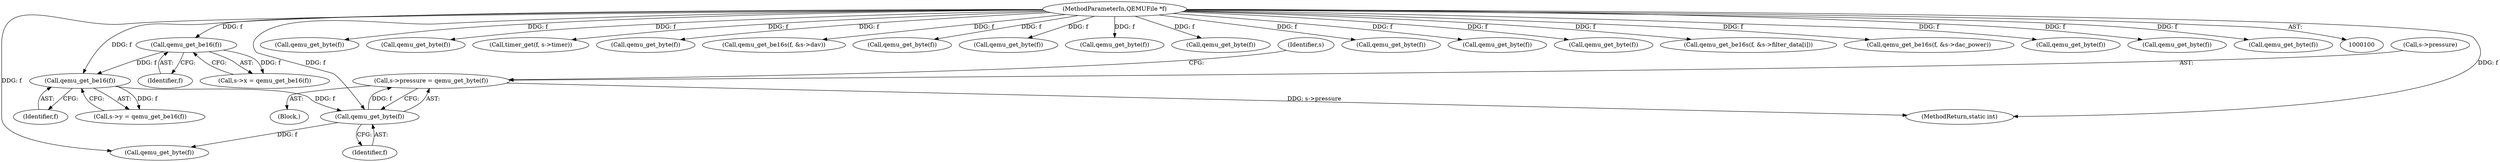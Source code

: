 digraph "0_qemu_5193be3be35f29a35bc465036cd64ad60d43385f@pointer" {
"1000129" [label="(Call,s->pressure = qemu_get_byte(f))"];
"1000133" [label="(Call,qemu_get_byte(f))"];
"1000127" [label="(Call,qemu_get_be16(f))"];
"1000121" [label="(Call,qemu_get_be16(f))"];
"1000101" [label="(MethodParameterIn,QEMUFile *f)"];
"1000347" [label="(MethodReturn,static int)"];
"1000137" [label="(Identifier,s)"];
"1000238" [label="(Call,qemu_get_byte(f))"];
"1000261" [label="(Call,qemu_get_byte(f))"];
"1000171" [label="(Call,timer_get(f, s->timer))"];
"1000121" [label="(Call,qemu_get_be16(f))"];
"1000151" [label="(Call,qemu_get_byte(f))"];
"1000129" [label="(Call,s->pressure = qemu_get_byte(f))"];
"1000165" [label="(Call,qemu_get_be16s(f, &s->dav))"];
"1000122" [label="(Identifier,f)"];
"1000127" [label="(Call,qemu_get_be16(f))"];
"1000101" [label="(MethodParameterIn,QEMUFile *f)"];
"1000180" [label="(Call,qemu_get_byte(f))"];
"1000192" [label="(Call,qemu_get_byte(f))"];
"1000157" [label="(Call,qemu_get_byte(f))"];
"1000296" [label="(Call,qemu_get_byte(f))"];
"1000139" [label="(Call,qemu_get_byte(f))"];
"1000163" [label="(Call,qemu_get_byte(f))"];
"1000284" [label="(Call,qemu_get_byte(f))"];
"1000186" [label="(Call,qemu_get_byte(f))"];
"1000313" [label="(Call,qemu_get_be16s(f, &s->filter_data[i]))"];
"1000104" [label="(Block,)"];
"1000128" [label="(Identifier,f)"];
"1000123" [label="(Call,s->y = qemu_get_be16(f))"];
"1000133" [label="(Call,qemu_get_byte(f))"];
"1000298" [label="(Call,qemu_get_be16s(f, &s->dac_power))"];
"1000134" [label="(Identifier,f)"];
"1000145" [label="(Call,qemu_get_byte(f))"];
"1000215" [label="(Call,qemu_get_byte(f))"];
"1000117" [label="(Call,s->x = qemu_get_be16(f))"];
"1000290" [label="(Call,qemu_get_byte(f))"];
"1000130" [label="(Call,s->pressure)"];
"1000129" -> "1000104"  [label="AST: "];
"1000129" -> "1000133"  [label="CFG: "];
"1000130" -> "1000129"  [label="AST: "];
"1000133" -> "1000129"  [label="AST: "];
"1000137" -> "1000129"  [label="CFG: "];
"1000129" -> "1000347"  [label="DDG: s->pressure"];
"1000133" -> "1000129"  [label="DDG: f"];
"1000133" -> "1000134"  [label="CFG: "];
"1000134" -> "1000133"  [label="AST: "];
"1000127" -> "1000133"  [label="DDG: f"];
"1000101" -> "1000133"  [label="DDG: f"];
"1000133" -> "1000139"  [label="DDG: f"];
"1000127" -> "1000123"  [label="AST: "];
"1000127" -> "1000128"  [label="CFG: "];
"1000128" -> "1000127"  [label="AST: "];
"1000123" -> "1000127"  [label="CFG: "];
"1000127" -> "1000123"  [label="DDG: f"];
"1000121" -> "1000127"  [label="DDG: f"];
"1000101" -> "1000127"  [label="DDG: f"];
"1000121" -> "1000117"  [label="AST: "];
"1000121" -> "1000122"  [label="CFG: "];
"1000122" -> "1000121"  [label="AST: "];
"1000117" -> "1000121"  [label="CFG: "];
"1000121" -> "1000117"  [label="DDG: f"];
"1000101" -> "1000121"  [label="DDG: f"];
"1000101" -> "1000100"  [label="AST: "];
"1000101" -> "1000347"  [label="DDG: f"];
"1000101" -> "1000139"  [label="DDG: f"];
"1000101" -> "1000145"  [label="DDG: f"];
"1000101" -> "1000151"  [label="DDG: f"];
"1000101" -> "1000157"  [label="DDG: f"];
"1000101" -> "1000163"  [label="DDG: f"];
"1000101" -> "1000165"  [label="DDG: f"];
"1000101" -> "1000171"  [label="DDG: f"];
"1000101" -> "1000180"  [label="DDG: f"];
"1000101" -> "1000186"  [label="DDG: f"];
"1000101" -> "1000192"  [label="DDG: f"];
"1000101" -> "1000215"  [label="DDG: f"];
"1000101" -> "1000238"  [label="DDG: f"];
"1000101" -> "1000261"  [label="DDG: f"];
"1000101" -> "1000284"  [label="DDG: f"];
"1000101" -> "1000290"  [label="DDG: f"];
"1000101" -> "1000296"  [label="DDG: f"];
"1000101" -> "1000298"  [label="DDG: f"];
"1000101" -> "1000313"  [label="DDG: f"];
}
